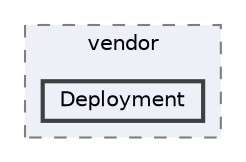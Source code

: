 digraph "dev.sharpishly.com/website/vendor/Deployment"
{
 // LATEX_PDF_SIZE
  bgcolor="transparent";
  edge [fontname=Helvetica,fontsize=10,labelfontname=Helvetica,labelfontsize=10];
  node [fontname=Helvetica,fontsize=10,shape=box,height=0.2,width=0.4];
  compound=true
  subgraph clusterdir_6031a4b2d1cb1e9d66cf451e65c1ec22 {
    graph [ bgcolor="#edf0f7", pencolor="grey50", label="vendor", fontname=Helvetica,fontsize=10 style="filled,dashed", URL="dir_6031a4b2d1cb1e9d66cf451e65c1ec22.html",tooltip=""]
  dir_19a0dd276f0f8b0ce32856fdcfe46064 [label="Deployment", fillcolor="#edf0f7", color="grey25", style="filled,bold", URL="dir_19a0dd276f0f8b0ce32856fdcfe46064.html",tooltip=""];
  }
}
